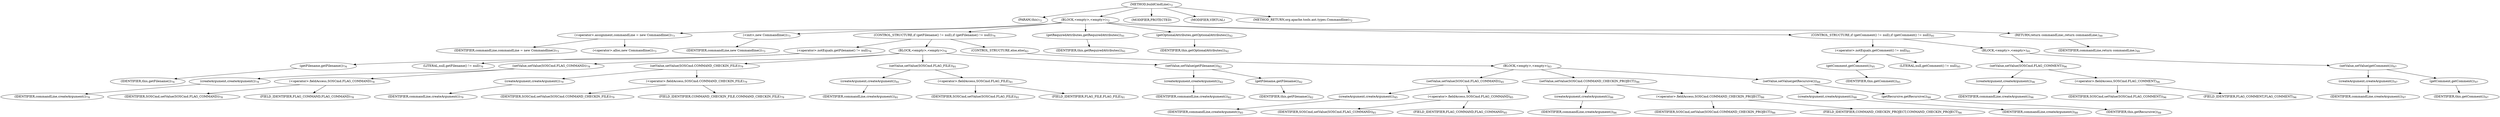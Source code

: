 digraph "buildCmdLine" {  
"48" [label = <(METHOD,buildCmdLine)<SUB>72</SUB>> ]
"4" [label = <(PARAM,this)<SUB>72</SUB>> ]
"49" [label = <(BLOCK,&lt;empty&gt;,&lt;empty&gt;)<SUB>72</SUB>> ]
"50" [label = <(&lt;operator&gt;.assignment,commandLine = new Commandline())<SUB>73</SUB>> ]
"51" [label = <(IDENTIFIER,commandLine,commandLine = new Commandline())<SUB>73</SUB>> ]
"52" [label = <(&lt;operator&gt;.alloc,new Commandline())<SUB>73</SUB>> ]
"53" [label = <(&lt;init&gt;,new Commandline())<SUB>73</SUB>> ]
"54" [label = <(IDENTIFIER,commandLine,new Commandline())<SUB>73</SUB>> ]
"55" [label = <(CONTROL_STRUCTURE,if (getFilename() != null),if (getFilename() != null))<SUB>76</SUB>> ]
"56" [label = <(&lt;operator&gt;.notEquals,getFilename() != null)<SUB>76</SUB>> ]
"57" [label = <(getFilename,getFilename())<SUB>76</SUB>> ]
"3" [label = <(IDENTIFIER,this,getFilename())<SUB>76</SUB>> ]
"58" [label = <(LITERAL,null,getFilename() != null)<SUB>76</SUB>> ]
"59" [label = <(BLOCK,&lt;empty&gt;,&lt;empty&gt;)<SUB>76</SUB>> ]
"60" [label = <(setValue,setValue(SOSCmd.FLAG_COMMAND))<SUB>78</SUB>> ]
"61" [label = <(createArgument,createArgument())<SUB>78</SUB>> ]
"62" [label = <(IDENTIFIER,commandLine,createArgument())<SUB>78</SUB>> ]
"63" [label = <(&lt;operator&gt;.fieldAccess,SOSCmd.FLAG_COMMAND)<SUB>78</SUB>> ]
"64" [label = <(IDENTIFIER,SOSCmd,setValue(SOSCmd.FLAG_COMMAND))<SUB>78</SUB>> ]
"65" [label = <(FIELD_IDENTIFIER,FLAG_COMMAND,FLAG_COMMAND)<SUB>78</SUB>> ]
"66" [label = <(setValue,setValue(SOSCmd.COMMAND_CHECKIN_FILE))<SUB>79</SUB>> ]
"67" [label = <(createArgument,createArgument())<SUB>79</SUB>> ]
"68" [label = <(IDENTIFIER,commandLine,createArgument())<SUB>79</SUB>> ]
"69" [label = <(&lt;operator&gt;.fieldAccess,SOSCmd.COMMAND_CHECKIN_FILE)<SUB>79</SUB>> ]
"70" [label = <(IDENTIFIER,SOSCmd,setValue(SOSCmd.COMMAND_CHECKIN_FILE))<SUB>79</SUB>> ]
"71" [label = <(FIELD_IDENTIFIER,COMMAND_CHECKIN_FILE,COMMAND_CHECKIN_FILE)<SUB>79</SUB>> ]
"72" [label = <(setValue,setValue(SOSCmd.FLAG_FILE))<SUB>81</SUB>> ]
"73" [label = <(createArgument,createArgument())<SUB>81</SUB>> ]
"74" [label = <(IDENTIFIER,commandLine,createArgument())<SUB>81</SUB>> ]
"75" [label = <(&lt;operator&gt;.fieldAccess,SOSCmd.FLAG_FILE)<SUB>81</SUB>> ]
"76" [label = <(IDENTIFIER,SOSCmd,setValue(SOSCmd.FLAG_FILE))<SUB>81</SUB>> ]
"77" [label = <(FIELD_IDENTIFIER,FLAG_FILE,FLAG_FILE)<SUB>81</SUB>> ]
"78" [label = <(setValue,setValue(getFilename()))<SUB>82</SUB>> ]
"79" [label = <(createArgument,createArgument())<SUB>82</SUB>> ]
"80" [label = <(IDENTIFIER,commandLine,createArgument())<SUB>82</SUB>> ]
"81" [label = <(getFilename,getFilename())<SUB>82</SUB>> ]
"5" [label = <(IDENTIFIER,this,getFilename())<SUB>82</SUB>> ]
"82" [label = <(CONTROL_STRUCTURE,else,else)<SUB>83</SUB>> ]
"83" [label = <(BLOCK,&lt;empty&gt;,&lt;empty&gt;)<SUB>83</SUB>> ]
"84" [label = <(setValue,setValue(SOSCmd.FLAG_COMMAND))<SUB>85</SUB>> ]
"85" [label = <(createArgument,createArgument())<SUB>85</SUB>> ]
"86" [label = <(IDENTIFIER,commandLine,createArgument())<SUB>85</SUB>> ]
"87" [label = <(&lt;operator&gt;.fieldAccess,SOSCmd.FLAG_COMMAND)<SUB>85</SUB>> ]
"88" [label = <(IDENTIFIER,SOSCmd,setValue(SOSCmd.FLAG_COMMAND))<SUB>85</SUB>> ]
"89" [label = <(FIELD_IDENTIFIER,FLAG_COMMAND,FLAG_COMMAND)<SUB>85</SUB>> ]
"90" [label = <(setValue,setValue(SOSCmd.COMMAND_CHECKIN_PROJECT))<SUB>86</SUB>> ]
"91" [label = <(createArgument,createArgument())<SUB>86</SUB>> ]
"92" [label = <(IDENTIFIER,commandLine,createArgument())<SUB>86</SUB>> ]
"93" [label = <(&lt;operator&gt;.fieldAccess,SOSCmd.COMMAND_CHECKIN_PROJECT)<SUB>86</SUB>> ]
"94" [label = <(IDENTIFIER,SOSCmd,setValue(SOSCmd.COMMAND_CHECKIN_PROJECT))<SUB>86</SUB>> ]
"95" [label = <(FIELD_IDENTIFIER,COMMAND_CHECKIN_PROJECT,COMMAND_CHECKIN_PROJECT)<SUB>86</SUB>> ]
"96" [label = <(setValue,setValue(getRecursive()))<SUB>88</SUB>> ]
"97" [label = <(createArgument,createArgument())<SUB>88</SUB>> ]
"98" [label = <(IDENTIFIER,commandLine,createArgument())<SUB>88</SUB>> ]
"99" [label = <(getRecursive,getRecursive())<SUB>88</SUB>> ]
"6" [label = <(IDENTIFIER,this,getRecursive())<SUB>88</SUB>> ]
"100" [label = <(getRequiredAttributes,getRequiredAttributes())<SUB>91</SUB>> ]
"7" [label = <(IDENTIFIER,this,getRequiredAttributes())<SUB>91</SUB>> ]
"101" [label = <(getOptionalAttributes,getOptionalAttributes())<SUB>92</SUB>> ]
"8" [label = <(IDENTIFIER,this,getOptionalAttributes())<SUB>92</SUB>> ]
"102" [label = <(CONTROL_STRUCTURE,if (getComment() != null),if (getComment() != null))<SUB>95</SUB>> ]
"103" [label = <(&lt;operator&gt;.notEquals,getComment() != null)<SUB>95</SUB>> ]
"104" [label = <(getComment,getComment())<SUB>95</SUB>> ]
"9" [label = <(IDENTIFIER,this,getComment())<SUB>95</SUB>> ]
"105" [label = <(LITERAL,null,getComment() != null)<SUB>95</SUB>> ]
"106" [label = <(BLOCK,&lt;empty&gt;,&lt;empty&gt;)<SUB>95</SUB>> ]
"107" [label = <(setValue,setValue(SOSCmd.FLAG_COMMENT))<SUB>96</SUB>> ]
"108" [label = <(createArgument,createArgument())<SUB>96</SUB>> ]
"109" [label = <(IDENTIFIER,commandLine,createArgument())<SUB>96</SUB>> ]
"110" [label = <(&lt;operator&gt;.fieldAccess,SOSCmd.FLAG_COMMENT)<SUB>96</SUB>> ]
"111" [label = <(IDENTIFIER,SOSCmd,setValue(SOSCmd.FLAG_COMMENT))<SUB>96</SUB>> ]
"112" [label = <(FIELD_IDENTIFIER,FLAG_COMMENT,FLAG_COMMENT)<SUB>96</SUB>> ]
"113" [label = <(setValue,setValue(getComment()))<SUB>97</SUB>> ]
"114" [label = <(createArgument,createArgument())<SUB>97</SUB>> ]
"115" [label = <(IDENTIFIER,commandLine,createArgument())<SUB>97</SUB>> ]
"116" [label = <(getComment,getComment())<SUB>97</SUB>> ]
"10" [label = <(IDENTIFIER,this,getComment())<SUB>97</SUB>> ]
"117" [label = <(RETURN,return commandLine;,return commandLine;)<SUB>99</SUB>> ]
"118" [label = <(IDENTIFIER,commandLine,return commandLine;)<SUB>99</SUB>> ]
"119" [label = <(MODIFIER,PROTECTED)> ]
"120" [label = <(MODIFIER,VIRTUAL)> ]
"121" [label = <(METHOD_RETURN,org.apache.tools.ant.types.Commandline)<SUB>72</SUB>> ]
  "48" -> "4" 
  "48" -> "49" 
  "48" -> "119" 
  "48" -> "120" 
  "48" -> "121" 
  "49" -> "50" 
  "49" -> "53" 
  "49" -> "55" 
  "49" -> "100" 
  "49" -> "101" 
  "49" -> "102" 
  "49" -> "117" 
  "50" -> "51" 
  "50" -> "52" 
  "53" -> "54" 
  "55" -> "56" 
  "55" -> "59" 
  "55" -> "82" 
  "56" -> "57" 
  "56" -> "58" 
  "57" -> "3" 
  "59" -> "60" 
  "59" -> "66" 
  "59" -> "72" 
  "59" -> "78" 
  "60" -> "61" 
  "60" -> "63" 
  "61" -> "62" 
  "63" -> "64" 
  "63" -> "65" 
  "66" -> "67" 
  "66" -> "69" 
  "67" -> "68" 
  "69" -> "70" 
  "69" -> "71" 
  "72" -> "73" 
  "72" -> "75" 
  "73" -> "74" 
  "75" -> "76" 
  "75" -> "77" 
  "78" -> "79" 
  "78" -> "81" 
  "79" -> "80" 
  "81" -> "5" 
  "82" -> "83" 
  "83" -> "84" 
  "83" -> "90" 
  "83" -> "96" 
  "84" -> "85" 
  "84" -> "87" 
  "85" -> "86" 
  "87" -> "88" 
  "87" -> "89" 
  "90" -> "91" 
  "90" -> "93" 
  "91" -> "92" 
  "93" -> "94" 
  "93" -> "95" 
  "96" -> "97" 
  "96" -> "99" 
  "97" -> "98" 
  "99" -> "6" 
  "100" -> "7" 
  "101" -> "8" 
  "102" -> "103" 
  "102" -> "106" 
  "103" -> "104" 
  "103" -> "105" 
  "104" -> "9" 
  "106" -> "107" 
  "106" -> "113" 
  "107" -> "108" 
  "107" -> "110" 
  "108" -> "109" 
  "110" -> "111" 
  "110" -> "112" 
  "113" -> "114" 
  "113" -> "116" 
  "114" -> "115" 
  "116" -> "10" 
  "117" -> "118" 
}
